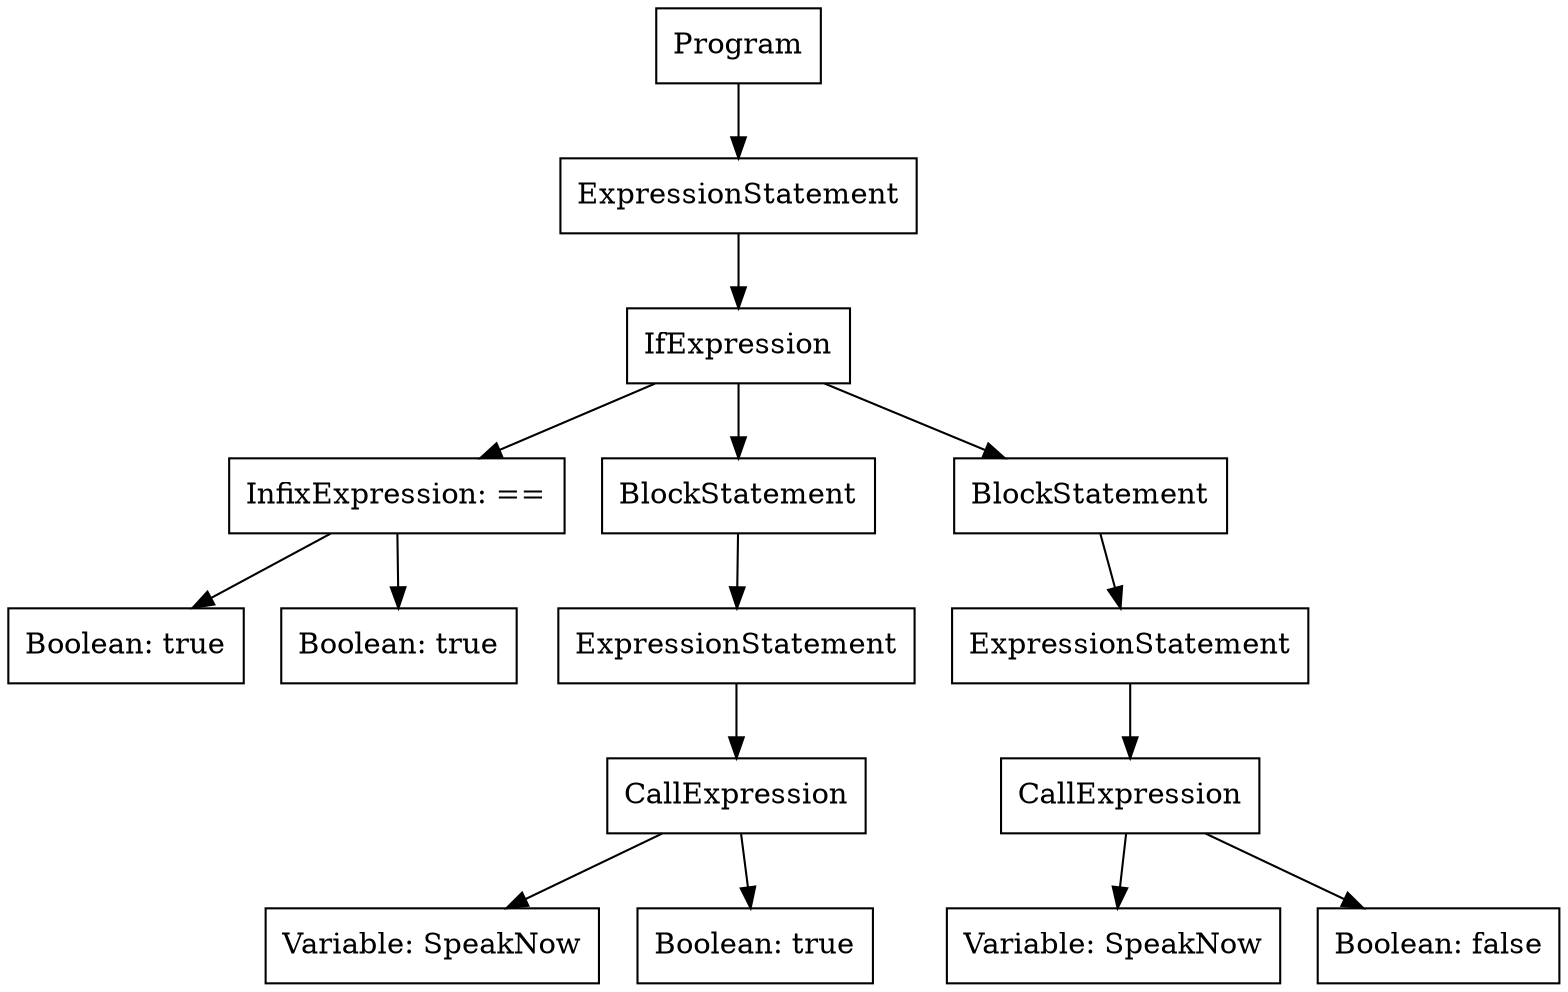 digraph AST {
  node [shape=box];
Node1 [label="Program"];
Node2 [label="ExpressionStatement"];
Node3 [label="IfExpression"];
Node4 [label="InfixExpression: =="];
Node5 [label="Boolean: true"];
Node4 -> Node5;
Node6 [label="Boolean: true"];
Node4 -> Node6;
Node3 -> Node4;
Node7 [label="BlockStatement"];
Node8 [label="ExpressionStatement"];
Node9 [label="CallExpression"];
Node10 [label="Variable: SpeakNow"];
Node9 -> Node10;
Node11 [label="Boolean: true"];
Node9 -> Node11;
Node8 -> Node9;
Node7 -> Node8;
Node3 -> Node7;
Node12 [label="BlockStatement"];
Node13 [label="ExpressionStatement"];
Node14 [label="CallExpression"];
Node15 [label="Variable: SpeakNow"];
Node14 -> Node15;
Node16 [label="Boolean: false"];
Node14 -> Node16;
Node13 -> Node14;
Node12 -> Node13;
Node3 -> Node12;
Node2 -> Node3;
Node1 -> Node2;
}
